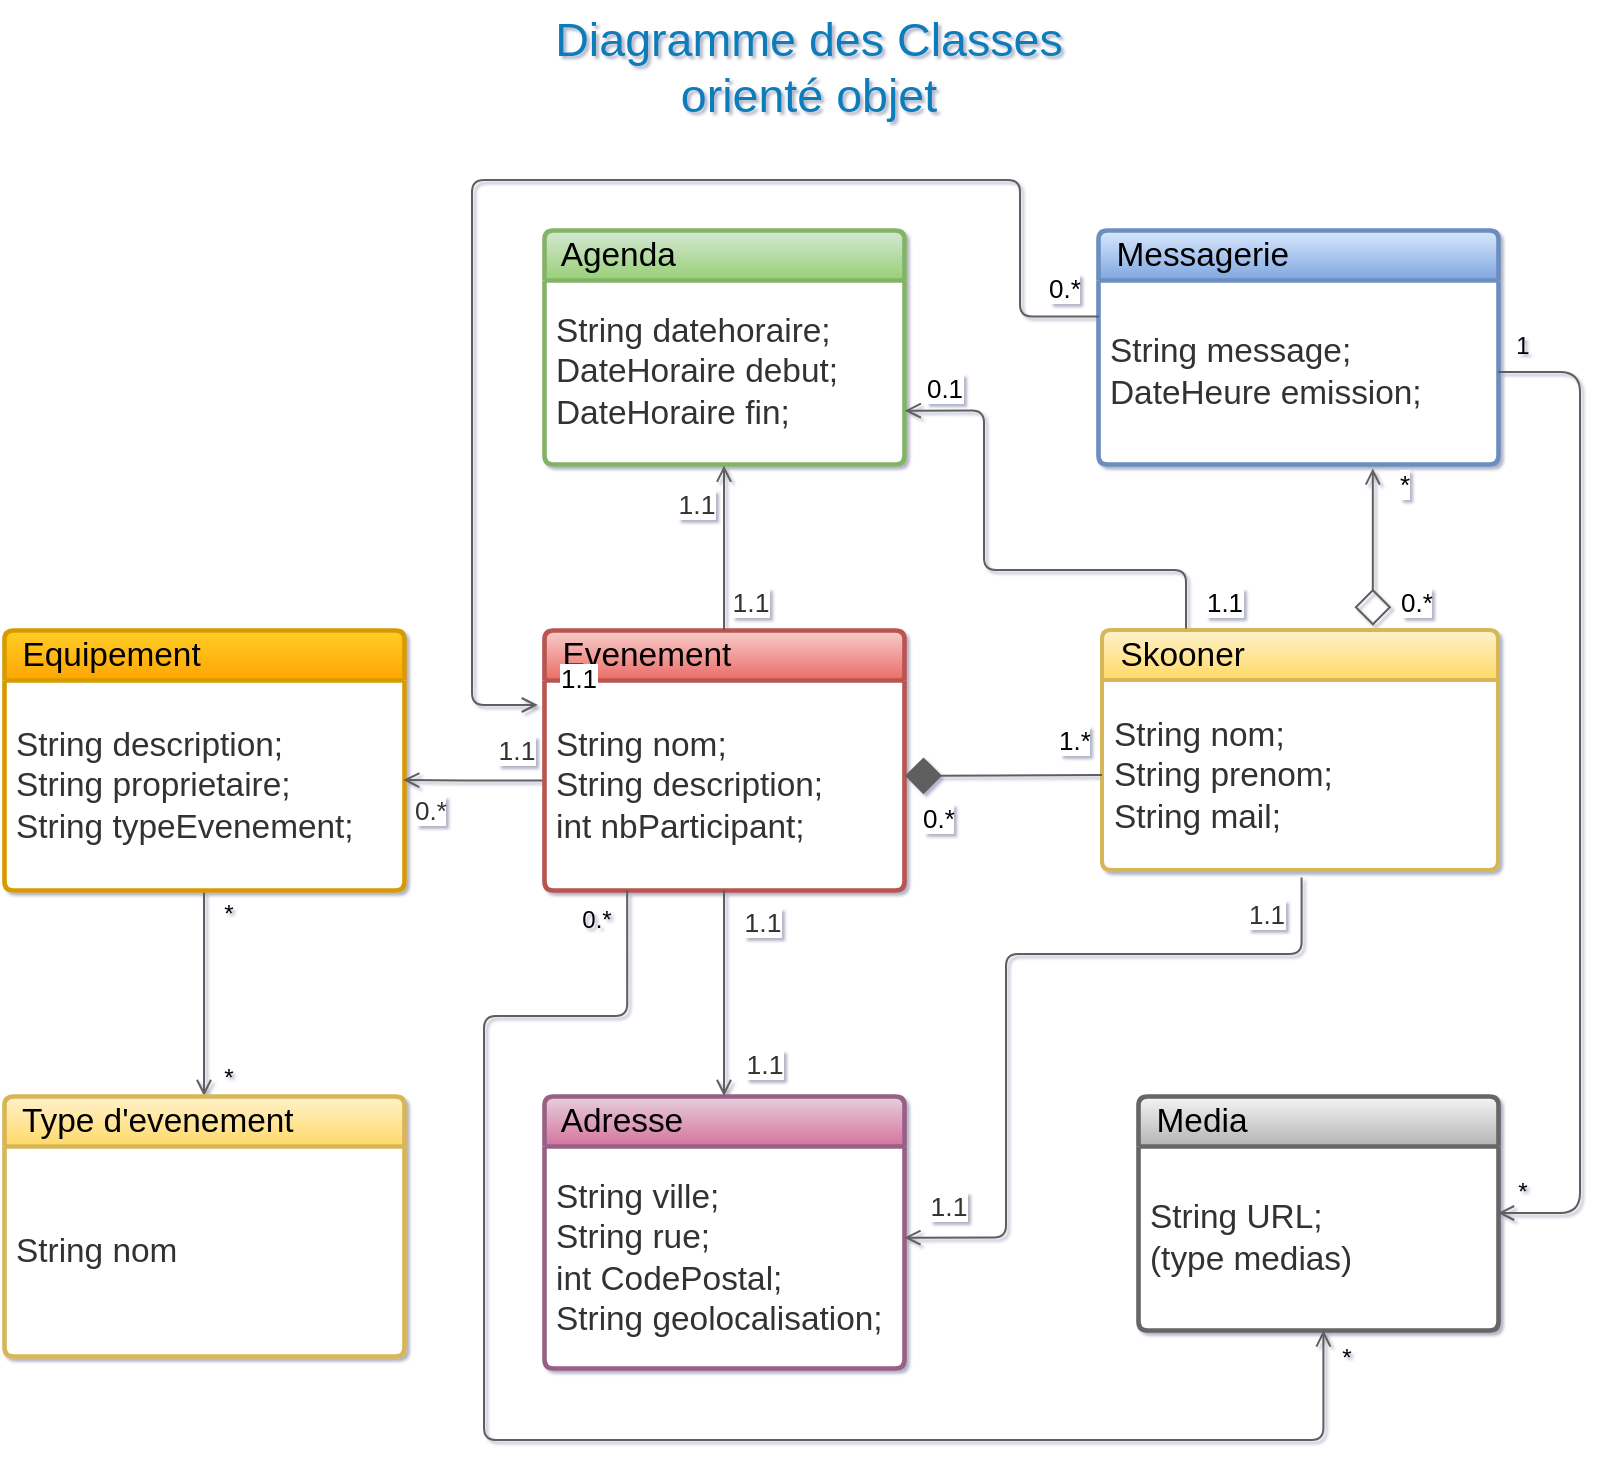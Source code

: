 <mxfile version="14.4.3" type="device"><diagram id="rc97egV6hcPlBevz9Cr1" name="Page-1"><mxGraphModel dx="928" dy="688" grid="0" gridSize="10" guides="1" tooltips="1" connect="1" arrows="1" fold="1" page="1" pageScale="1" pageWidth="827" pageHeight="1169" background="none" math="0" shadow="1"><root><mxCell id="0"/><mxCell id="1" parent="0"/><UserObject label="Diagramme des Classes orienté objet" lucidchartObjectId="-dKOAJpcfTfv" id="toeiE_uhLp_aC4BA7P6A-5"><mxCell style="html=1;overflow=block;blockSpacing=1;whiteSpace=wrap;;whiteSpace=wrap;fontSize=23.3;fontColor=#0c7cba;spacing=3.8;strokeOpacity=0;fillOpacity=0;absoluteArcSize=1;arcSize=9;fillColor=#ffffff;strokeWidth=2.3;rounded=1;" parent="1" vertex="1"><mxGeometry x="280" y="40" width="285" height="63" as="geometry"/></mxCell></UserObject><mxCell id="hVFCXoC6L-ZDGXgClHRy-4" style="edgeStyle=orthogonalEdgeStyle;rounded=0;orthogonalLoop=1;jettySize=auto;html=1;entryX=0.5;entryY=0;entryDx=0;entryDy=0;strokeColor=#5E5E5E;endArrow=open;endFill=0;" parent="1" source="20d9BnVEwmxUO3TLrwv3-48" target="hVFCXoC6L-ZDGXgClHRy-1" edge="1"><mxGeometry relative="1" as="geometry"/></mxCell><mxCell id="20d9BnVEwmxUO3TLrwv3-48" value="&amp;nbsp; Equipement" style="html=1;overflow=block;blockSpacing=1;whiteSpace=wrap;swimlane;childLayout=stackLayout;horizontal=1;horizontalStack=0;resizeParent=1;resizeParentMax=0;resizeLast=0;collapsible=0;fontStyle=0;marginBottom=0;swimlaneFillColor=#ffffff;startSize=25;whiteSpace=wrap;fontSize=16.7;whiteSpace=wrap;align=left;spacing=0;strokeColor=#d79b00;strokeOpacity=100;absoluteArcSize=1;arcSize=9;strokeWidth=2.3;rounded=1;gradientColor=#ffa500;fillColor=#ffcd28;" parent="1" vertex="1"><mxGeometry x="20" y="353" width="200" height="130" as="geometry"/></mxCell><mxCell id="20d9BnVEwmxUO3TLrwv3-49" value="String description;&lt;br&gt;String proprietaire; &lt;br&gt;String typeEvenement;" style="part=1;html=1;whiteSpace=wrap;resizeHeight=0;strokeColor=none;fillColor=none;align=left;verticalAlign=middle;spacingLeft=4;spacingRight=4;overflow=hidden;rotatable=0;points=[[0,0.5],[1,0.5]];portConstraint=eastwest;swimlaneFillColor=#ffffff;strokeOpacity=100;fontSize=16.7;fontColor=#333333;rounded=1;" parent="20d9BnVEwmxUO3TLrwv3-48" vertex="1"><mxGeometry y="25" width="200" height="105" as="geometry"/></mxCell><mxCell id="20d9BnVEwmxUO3TLrwv3-50" value="&amp;nbsp; Evenement" style="html=1;overflow=block;blockSpacing=1;whiteSpace=wrap;swimlane;childLayout=stackLayout;horizontal=1;horizontalStack=0;resizeParent=1;resizeParentMax=0;resizeLast=0;collapsible=0;fontStyle=0;marginBottom=0;swimlaneFillColor=#ffffff;startSize=25;whiteSpace=wrap;fontSize=16.7;whiteSpace=wrap;align=left;spacing=0;strokeColor=#b85450;strokeOpacity=100;absoluteArcSize=1;arcSize=9;strokeWidth=2.3;rounded=1;gradientColor=#ea6b66;fillColor=#f8cecc;" parent="1" vertex="1"><mxGeometry x="290" y="353" width="180" height="130" as="geometry"/></mxCell><mxCell id="20d9BnVEwmxUO3TLrwv3-51" value="String nom;&lt;br&gt;String description;&lt;br&gt;int nbParticipant;" style="part=1;html=1;whiteSpace=wrap;resizeHeight=0;strokeColor=none;fillColor=none;align=left;verticalAlign=middle;spacingLeft=4;spacingRight=4;overflow=hidden;rotatable=0;points=[[0,0.5],[1,0.5]];portConstraint=eastwest;swimlaneFillColor=#ffffff;strokeOpacity=100;fontSize=16.7;fontColor=#333333;rounded=1;" parent="20d9BnVEwmxUO3TLrwv3-50" vertex="1"><mxGeometry y="25" width="180" height="105" as="geometry"/></mxCell><mxCell id="20d9BnVEwmxUO3TLrwv3-52" value="&amp;nbsp; Messagerie" style="html=1;overflow=block;blockSpacing=1;whiteSpace=wrap;swimlane;childLayout=stackLayout;horizontal=1;horizontalStack=0;resizeParent=1;resizeParentMax=0;resizeLast=0;collapsible=0;fontStyle=0;marginBottom=0;swimlaneFillColor=#ffffff;startSize=25;whiteSpace=wrap;fontSize=16.7;whiteSpace=wrap;align=left;spacing=0;strokeColor=#6c8ebf;strokeOpacity=100;absoluteArcSize=1;arcSize=9;strokeWidth=2.3;rounded=1;gradientColor=#7ea6e0;fillColor=#dae8fc;" parent="1" vertex="1"><mxGeometry x="567" y="153" width="200" height="117" as="geometry"/></mxCell><mxCell id="20d9BnVEwmxUO3TLrwv3-53" value="String message;&lt;br&gt;DateHeure emission;" style="part=1;html=1;whiteSpace=wrap;resizeHeight=0;strokeColor=none;fillColor=none;align=left;verticalAlign=middle;spacingLeft=4;spacingRight=4;overflow=hidden;rotatable=0;points=[[0,0.5],[1,0.5]];portConstraint=eastwest;swimlaneFillColor=#ffffff;strokeOpacity=100;fontSize=16.7;fontColor=#333333;rounded=1;" parent="20d9BnVEwmxUO3TLrwv3-52" vertex="1"><mxGeometry y="25" width="200" height="92" as="geometry"/></mxCell><mxCell id="20d9BnVEwmxUO3TLrwv3-54" value="&amp;nbsp; Skooner" style="html=1;overflow=block;blockSpacing=1;whiteSpace=wrap;swimlane;childLayout=stackLayout;horizontal=1;horizontalStack=0;resizeParent=1;resizeParentMax=0;resizeLast=0;collapsible=0;fontStyle=0;marginBottom=0;swimlaneFillColor=#ffffff;startSize=25;whiteSpace=wrap;fontSize=16.7;whiteSpace=wrap;align=left;spacing=0;strokeColor=#d6b656;strokeOpacity=100;absoluteArcSize=1;arcSize=9;strokeWidth=2;rounded=1;gradientColor=#ffd966;fillColor=#fff2cc;" parent="1" vertex="1"><mxGeometry x="569" y="353" width="198" height="120" as="geometry"/></mxCell><mxCell id="20d9BnVEwmxUO3TLrwv3-55" value="String nom;&lt;br&gt;String prenom;&amp;nbsp;&lt;br&gt;String mail;                                                            " style="part=1;html=1;whiteSpace=wrap;resizeHeight=0;strokeColor=none;fillColor=none;align=left;verticalAlign=middle;spacingLeft=4;spacingRight=4;overflow=hidden;rotatable=0;points=[[0,0.5],[1,0.5]];portConstraint=eastwest;swimlaneFillColor=#ffffff;strokeOpacity=100;fontSize=16.7;fontColor=#333333;rounded=1;" parent="20d9BnVEwmxUO3TLrwv3-54" vertex="1"><mxGeometry y="25" width="198" height="95" as="geometry"/></mxCell><UserObject label="" lucidchartObjectId="CJcR396cVBpj" id="20d9BnVEwmxUO3TLrwv3-56"><mxCell style="html=1;jettySize=18;whiteSpace=wrap;fontSize=13;strokeColor=#5E5E5E;strokeWidth=1;arcSize=12;edgeStyle=orthogonalEdgeStyle;startArrow=diamond;;endArrow=none;endFill=0;endSize=6;;entryX=0;entryY=0.5;entryDx=0;entryDy=0;exitX=1.003;exitY=0.456;exitDx=0;exitDy=0;exitPerimeter=0;startFill=1;startSize=16;" parent="1" source="20d9BnVEwmxUO3TLrwv3-51" target="20d9BnVEwmxUO3TLrwv3-55" edge="1"><mxGeometry width="100" height="100" relative="1" as="geometry"><Array as="points"><mxPoint x="479" y="426"/></Array><mxPoint x="479" y="426" as="sourcePoint"/></mxGeometry></mxCell></UserObject><mxCell id="20d9BnVEwmxUO3TLrwv3-57" value="0.*" style="text;html=1;resizable=0;labelBackgroundColor=#ffffff;align=center;verticalAlign=middle;;fontSize=13;rounded=1;" parent="20d9BnVEwmxUO3TLrwv3-56" vertex="1"><mxGeometry x="-1" relative="1" as="geometry"><mxPoint x="16.46" y="21.12" as="offset"/></mxGeometry></mxCell><mxCell id="20d9BnVEwmxUO3TLrwv3-58" value="1.*" style="text;html=1;resizable=0;labelBackgroundColor=#ffffff;align=center;verticalAlign=middle;;fontSize=13;rounded=1;" parent="20d9BnVEwmxUO3TLrwv3-56" vertex="1"><mxGeometry x="1" relative="1" as="geometry"><mxPoint x="-14.7" y="-18.14" as="offset"/></mxGeometry></mxCell><UserObject label="" lucidchartObjectId="vPcRhc36gPN." id="20d9BnVEwmxUO3TLrwv3-59"><mxCell style="html=1;jettySize=18;whiteSpace=wrap;fontSize=13;strokeColor=#5E5E5E;strokeWidth=1;arcSize=12;edgeStyle=orthogonalEdgeStyle;startArrow=none;;endArrow=open;;entryX=-0.017;entryY=0.119;entryDx=0;entryDy=0;entryPerimeter=0;exitX=0.002;exitY=0.199;exitDx=0;exitDy=0;exitPerimeter=0;" parent="1" source="20d9BnVEwmxUO3TLrwv3-53" target="20d9BnVEwmxUO3TLrwv3-51" edge="1"><mxGeometry width="100" height="100" relative="1" as="geometry"><Array as="points"><mxPoint x="528" y="196"/><mxPoint x="528" y="128"/><mxPoint x="254" y="128"/><mxPoint x="254" y="391"/></Array><mxPoint x="725" y="313" as="targetPoint"/><mxPoint x="570" y="283" as="sourcePoint"/></mxGeometry></mxCell></UserObject><mxCell id="20d9BnVEwmxUO3TLrwv3-60" value="0.*" style="text;html=1;resizable=0;labelBackgroundColor=#ffffff;align=center;verticalAlign=middle;;fontSize=13;rounded=1;" parent="20d9BnVEwmxUO3TLrwv3-59" vertex="1"><mxGeometry x="-1" relative="1" as="geometry"><mxPoint x="-17.4" y="-14.31" as="offset"/></mxGeometry></mxCell><mxCell id="20d9BnVEwmxUO3TLrwv3-61" value="1.1" style="text;html=1;resizable=0;labelBackgroundColor=#ffffff;align=center;verticalAlign=middle;;fontSize=13;rounded=1;" parent="20d9BnVEwmxUO3TLrwv3-59" vertex="1"><mxGeometry x="1" relative="1" as="geometry"><mxPoint x="19.53" y="-13.68" as="offset"/></mxGeometry></mxCell><UserObject label="" lucidchartObjectId="Q4cRbKlOKZ3L" id="20d9BnVEwmxUO3TLrwv3-62"><mxCell style="html=1;jettySize=18;whiteSpace=wrap;fontSize=13;strokeColor=#5E5E5E;strokeWidth=1;arcSize=12;edgeStyle=orthogonalEdgeStyle;startArrow=none;;endArrow=open;;entryX=0.998;entryY=0.476;entryDx=0;entryDy=0;entryPerimeter=0;exitX=-0.004;exitY=0.479;exitDx=0;exitDy=0;exitPerimeter=0;" parent="1" source="20d9BnVEwmxUO3TLrwv3-51" target="20d9BnVEwmxUO3TLrwv3-49" edge="1"><mxGeometry width="100" height="100" relative="1" as="geometry"><Array as="points"/><mxPoint x="289" y="443" as="sourcePoint"/><mxPoint x="398" y="442" as="targetPoint"/></mxGeometry></mxCell></UserObject><mxCell id="20d9BnVEwmxUO3TLrwv3-63" value="&lt;span style=&quot;font-weight: normal&quot;&gt;1.1&lt;/span&gt;" style="text;html=1;resizable=0;labelBackgroundColor=#ffffff;align=center;verticalAlign=middle;fontStyle=1;fontColor=#333333;;fontSize=13.3;rounded=1;" parent="20d9BnVEwmxUO3TLrwv3-62" vertex="1"><mxGeometry x="-0.866" relative="1" as="geometry"><mxPoint x="-9.28" y="-15.3" as="offset"/></mxGeometry></mxCell><mxCell id="20d9BnVEwmxUO3TLrwv3-64" value="0.*" style="text;html=1;resizable=0;labelBackgroundColor=#ffffff;align=center;verticalAlign=middle;fontStyle=0;fontColor=#333333;;fontSize=13;rounded=1;" parent="20d9BnVEwmxUO3TLrwv3-62" vertex="1"><mxGeometry x="0.977" relative="1" as="geometry"><mxPoint x="12.57" y="15.02" as="offset"/></mxGeometry></mxCell><mxCell id="20d9BnVEwmxUO3TLrwv3-67" value="&amp;nbsp; Adresse   " style="html=1;overflow=block;blockSpacing=1;whiteSpace=wrap;swimlane;childLayout=stackLayout;horizontal=1;horizontalStack=0;resizeParent=1;resizeParentMax=0;resizeLast=0;collapsible=0;fontStyle=0;marginBottom=0;swimlaneFillColor=#ffffff;startSize=25;whiteSpace=wrap;fontSize=16.7;whiteSpace=wrap;align=left;spacing=0;strokeColor=#996185;strokeOpacity=100;absoluteArcSize=1;arcSize=9;strokeWidth=2.3;rounded=1;gradientColor=#d5739d;fillColor=#e6d0de;" parent="1" vertex="1"><mxGeometry x="290" y="586" width="180" height="136" as="geometry"/></mxCell><mxCell id="20d9BnVEwmxUO3TLrwv3-68" value="String ville;&lt;br&gt;String rue;&lt;br&gt;int CodePostal;&lt;br&gt;String geolocalisation;" style="part=1;html=1;whiteSpace=wrap;resizeHeight=0;strokeColor=none;fillColor=none;align=left;verticalAlign=middle;spacingLeft=4;spacingRight=4;overflow=hidden;rotatable=0;points=[[0,0.5],[1,0.5]];portConstraint=eastwest;swimlaneFillColor=#ffffff;strokeOpacity=100;fontSize=16.7;fontColor=#333333;rounded=1;" parent="20d9BnVEwmxUO3TLrwv3-67" vertex="1"><mxGeometry y="25" width="180" height="111" as="geometry"/></mxCell><UserObject label="" lucidchartObjectId="Al.dB8tHbfue" id="20d9BnVEwmxUO3TLrwv3-69"><mxCell style="html=1;jettySize=18;whiteSpace=wrap;fontSize=13;strokeColor=#5E5E5E;strokeWidth=1;arcSize=12;edgeStyle=orthogonalEdgeStyle;startArrow=none;;endArrow=open;;exitX=0.504;exitY=1.039;exitPerimeter=0;entryX=1.001;entryY=0.413;entryDx=0;entryDy=0;entryPerimeter=0;exitDx=0;exitDy=0;endFill=0;" parent="1" source="20d9BnVEwmxUO3TLrwv3-55" target="20d9BnVEwmxUO3TLrwv3-68" edge="1"><mxGeometry width="100" height="100" relative="1" as="geometry"><Array as="points"><mxPoint x="669" y="515"/><mxPoint x="521" y="515"/><mxPoint x="521" y="657"/></Array><mxPoint x="503" y="806" as="targetPoint"/></mxGeometry></mxCell></UserObject><mxCell id="20d9BnVEwmxUO3TLrwv3-70" value="1.1" style="text;html=1;resizable=0;labelBackgroundColor=#ffffff;align=center;verticalAlign=middle;fontStyle=0;fontColor=#333333;;fontSize=13;rounded=1;" parent="20d9BnVEwmxUO3TLrwv3-69" vertex="1"><mxGeometry x="-1" relative="1" as="geometry"><mxPoint x="-18.06" y="17.76" as="offset"/></mxGeometry></mxCell><mxCell id="20d9BnVEwmxUO3TLrwv3-71" value="1.1" style="text;html=1;resizable=0;labelBackgroundColor=#ffffff;align=center;verticalAlign=middle;fontStyle=0;fontColor=#333333;;fontSize=13.3;rounded=1;" parent="20d9BnVEwmxUO3TLrwv3-69" vertex="1"><mxGeometry x="0.937" relative="1" as="geometry"><mxPoint x="9.52" y="-16.0" as="offset"/></mxGeometry></mxCell><UserObject label="" lucidchartObjectId="2O.du3Ww6e8C" id="20d9BnVEwmxUO3TLrwv3-72"><mxCell style="html=1;jettySize=18;whiteSpace=wrap;fontSize=13;strokeColor=#5E5E5E;strokeWidth=1;arcSize=12;edgeStyle=orthogonalEdgeStyle;startArrow=open;;endArrow=none;endFill=0;endSize=16;;exitX=0.5;exitY=0;exitDx=0;exitDy=0;startFill=0;" parent="1" source="20d9BnVEwmxUO3TLrwv3-67" edge="1"><mxGeometry width="100" height="100" relative="1" as="geometry"><Array as="points"><mxPoint x="380" y="523"/><mxPoint x="380" y="523"/></Array><mxPoint x="380" y="483" as="targetPoint"/><mxPoint x="369" y="573" as="sourcePoint"/></mxGeometry></mxCell></UserObject><UserObject label="" lucidchartObjectId="Ni~dp1cWjwIY" id="20d9BnVEwmxUO3TLrwv3-73"><mxCell style="html=1;jettySize=18;whiteSpace=wrap;fontSize=13;strokeColor=#5E5E5E;strokeWidth=0.8;arcSize=12;edgeStyle=orthogonalEdgeStyle;startArrow=none;;endArrow=diamond;endFill=0;endSize=16;;" parent="1" edge="1"><mxGeometry width="100" height="100" relative="1" as="geometry"><Array as="points"/><mxPoint x="79" y="628" as="targetPoint"/><mxPoint x="79" y="608" as="sourcePoint"/></mxGeometry></mxCell></UserObject><mxCell id="20d9BnVEwmxUO3TLrwv3-74" value="&amp;nbsp; Agenda" style="html=1;overflow=block;blockSpacing=1;whiteSpace=wrap;swimlane;childLayout=stackLayout;horizontal=1;horizontalStack=0;resizeParent=1;resizeParentMax=0;resizeLast=0;collapsible=0;fontStyle=0;marginBottom=0;swimlaneFillColor=#ffffff;startSize=25;whiteSpace=wrap;fontSize=16.7;whiteSpace=wrap;align=left;spacing=0;strokeColor=#82b366;strokeOpacity=100;absoluteArcSize=1;arcSize=9;strokeWidth=2.3;rounded=1;gradientColor=#97d077;fillColor=#d5e8d4;" parent="1" vertex="1"><mxGeometry x="290" y="153" width="180" height="117" as="geometry"/></mxCell><mxCell id="20d9BnVEwmxUO3TLrwv3-75" value="String datehoraire;&lt;br&gt;DateHoraire debut;&lt;br&gt;DateHoraire fin;" style="part=1;html=1;whiteSpace=wrap;resizeHeight=0;strokeColor=none;fillColor=none;align=left;verticalAlign=middle;spacingLeft=4;spacingRight=4;overflow=hidden;rotatable=0;points=[[0,0.5],[1,0.5]];portConstraint=eastwest;swimlaneFillColor=#ffffff;strokeOpacity=100;fontSize=16.7;fontColor=#333333;rounded=1;" parent="20d9BnVEwmxUO3TLrwv3-74" vertex="1"><mxGeometry y="25" width="180" height="92" as="geometry"/></mxCell><UserObject label="" lucidchartObjectId="Q4cRbKlOKZ3L" id="20d9BnVEwmxUO3TLrwv3-76"><mxCell style="html=1;jettySize=18;whiteSpace=wrap;fontSize=13;strokeColor=#5E5E5E;strokeWidth=1;arcSize=12;edgeStyle=orthogonalEdgeStyle;startArrow=open;;endArrow=none;;exitX=0.5;exitY=1.009;exitDx=0;exitDy=0;exitPerimeter=0;endFill=0;startFill=0;" parent="1" source="20d9BnVEwmxUO3TLrwv3-75" target="20d9BnVEwmxUO3TLrwv3-50" edge="1"><mxGeometry width="100" height="100" relative="1" as="geometry"><Array as="points"/><mxPoint x="299" y="453" as="sourcePoint"/><mxPoint x="248.6" y="452.53" as="targetPoint"/></mxGeometry></mxCell></UserObject><mxCell id="20d9BnVEwmxUO3TLrwv3-77" value="&lt;span style=&quot;font-weight: normal&quot;&gt;1.1&lt;/span&gt;" style="text;html=1;resizable=0;labelBackgroundColor=#ffffff;align=center;verticalAlign=middle;fontStyle=1;fontColor=#333333;;fontSize=13.3;rounded=1;" parent="20d9BnVEwmxUO3TLrwv3-76" vertex="1"><mxGeometry x="-0.866" relative="1" as="geometry"><mxPoint x="-14.5" y="13.68" as="offset"/></mxGeometry></mxCell><UserObject label="" lucidchartObjectId="y7cRKakVIyT5" id="20d9BnVEwmxUO3TLrwv3-78"><mxCell style="html=1;jettySize=18;whiteSpace=wrap;fontSize=13;strokeColor=#5E5E5E;strokeWidth=1;arcSize=12;edgeStyle=orthogonalEdgeStyle;startArrow=open;;endArrow=none;;exitX=1.002;exitY=0.71;entryX=0.21;entryY=-0.007;entryDx=0;entryDy=0;exitDx=0;exitDy=0;exitPerimeter=0;startFill=0;endFill=0;entryPerimeter=0;" parent="1" source="20d9BnVEwmxUO3TLrwv3-75" target="20d9BnVEwmxUO3TLrwv3-54" edge="1"><mxGeometry width="100" height="100" relative="1" as="geometry"><Array as="points"><mxPoint x="510" y="243"/><mxPoint x="510" y="323"/><mxPoint x="611" y="323"/><mxPoint x="611" y="352"/></Array><mxPoint x="147.8" y="774.75" as="targetPoint"/><mxPoint x="639" y="771.375" as="sourcePoint"/></mxGeometry></mxCell></UserObject><mxCell id="DVHtgp0LkHlO_fESDboj-1" value="0.1" style="text;html=1;resizable=0;labelBackgroundColor=#ffffff;align=center;verticalAlign=middle;;fontSize=13;rounded=1;" parent="1" vertex="1"><mxGeometry x="500.33" y="192.996" as="geometry"><mxPoint x="-11" y="39" as="offset"/></mxGeometry></mxCell><mxCell id="DVHtgp0LkHlO_fESDboj-2" value="1.1" style="text;html=1;resizable=0;labelBackgroundColor=#ffffff;align=center;verticalAlign=middle;;fontSize=13;rounded=1;" parent="1" vertex="1"><mxGeometry x="630.0" y="338.996" as="geometry"/></mxCell><mxCell id="DVHtgp0LkHlO_fESDboj-5" value="1.1" style="text;html=1;resizable=0;labelBackgroundColor=#ffffff;align=center;verticalAlign=middle;fontStyle=0;fontColor=#333333;;fontSize=13.3;rounded=1;" parent="1" vertex="1"><mxGeometry x="399.999" y="570.002" as="geometry"/></mxCell><mxCell id="DVHtgp0LkHlO_fESDboj-6" value="1.1" style="text;html=1;resizable=0;labelBackgroundColor=#ffffff;align=center;verticalAlign=middle;fontStyle=0;fontColor=#333333;;fontSize=13.3;rounded=1;" parent="1" vertex="1"><mxGeometry x="398.999" y="499.002" as="geometry"/></mxCell><mxCell id="DVHtgp0LkHlO_fESDboj-7" value="&lt;span style=&quot;font-weight: normal&quot;&gt;1.1&lt;/span&gt;" style="text;html=1;resizable=0;labelBackgroundColor=#ffffff;align=center;verticalAlign=middle;fontStyle=1;fontColor=#333333;;fontSize=13.3;rounded=1;" parent="1" vertex="1"><mxGeometry x="392.5" y="338.998" as="geometry"/></mxCell><mxCell id="DVHtgp0LkHlO_fESDboj-10" value="" style="endArrow=open;html=1;entryX=0.687;entryY=1.024;entryDx=0;entryDy=0;entryPerimeter=0;exitX=0.684;exitY=-0.018;exitDx=0;exitDy=0;exitPerimeter=0;endFill=0;startArrow=diamond;startFill=0;endSize=6;startSize=16;strokeColor=#5E5E5E;" parent="1" source="20d9BnVEwmxUO3TLrwv3-54" target="20d9BnVEwmxUO3TLrwv3-53" edge="1"><mxGeometry width="50" height="50" relative="1" as="geometry"><mxPoint x="390" y="413" as="sourcePoint"/><mxPoint x="440" y="363" as="targetPoint"/></mxGeometry></mxCell><mxCell id="DVHtgp0LkHlO_fESDboj-11" value="*" style="edgeLabel;html=1;align=center;verticalAlign=middle;resizable=0;points=[];fontSize=13;rounded=1;" parent="DVHtgp0LkHlO_fESDboj-10" vertex="1" connectable="0"><mxGeometry x="0.808" y="-3" relative="1" as="geometry"><mxPoint x="12.6" as="offset"/></mxGeometry></mxCell><mxCell id="DVHtgp0LkHlO_fESDboj-12" value="0.*" style="edgeLabel;html=1;align=center;verticalAlign=middle;resizable=0;points=[];fontSize=13;rounded=1;" parent="DVHtgp0LkHlO_fESDboj-10" vertex="1" connectable="0"><mxGeometry x="-0.683" y="-3" relative="1" as="geometry"><mxPoint x="18.57" as="offset"/></mxGeometry></mxCell><mxCell id="hVFCXoC6L-ZDGXgClHRy-1" value="&amp;nbsp; Type d'evenement" style="html=1;overflow=block;blockSpacing=1;whiteSpace=wrap;swimlane;childLayout=stackLayout;horizontal=1;horizontalStack=0;resizeParent=1;resizeParentMax=0;resizeLast=0;collapsible=0;fontStyle=0;marginBottom=0;swimlaneFillColor=#ffffff;startSize=25;whiteSpace=wrap;fontSize=16.7;whiteSpace=wrap;align=left;spacing=0;strokeOpacity=100;absoluteArcSize=1;arcSize=9;strokeWidth=2.3;rounded=1;gradientColor=#ffd966;fillColor=#fff2cc;strokeColor=#d6b656;" parent="1" vertex="1"><mxGeometry x="20" y="586" width="200" height="130" as="geometry"/></mxCell><mxCell id="hVFCXoC6L-ZDGXgClHRy-2" value="String nom" style="part=1;html=1;whiteSpace=wrap;resizeHeight=0;strokeColor=none;fillColor=none;align=left;verticalAlign=middle;spacingLeft=4;spacingRight=4;overflow=hidden;rotatable=0;points=[[0,0.5],[1,0.5]];portConstraint=eastwest;swimlaneFillColor=#ffffff;strokeOpacity=100;fontSize=16.7;fontColor=#333333;rounded=1;" parent="hVFCXoC6L-ZDGXgClHRy-1" vertex="1"><mxGeometry y="25" width="200" height="105" as="geometry"/></mxCell><mxCell id="hVFCXoC6L-ZDGXgClHRy-5" value="*" style="text;html=1;align=center;verticalAlign=middle;resizable=0;points=[];autosize=1;" parent="1" vertex="1"><mxGeometry x="124" y="568" width="15" height="18" as="geometry"/></mxCell><mxCell id="hVFCXoC6L-ZDGXgClHRy-6" value="*" style="text;html=1;align=center;verticalAlign=middle;resizable=0;points=[];autosize=1;" parent="1" vertex="1"><mxGeometry x="124" y="486" width="15" height="18" as="geometry"/></mxCell><mxCell id="hVFCXoC6L-ZDGXgClHRy-8" value="&amp;nbsp; Media" style="html=1;overflow=block;blockSpacing=1;whiteSpace=wrap;swimlane;childLayout=stackLayout;horizontal=1;horizontalStack=0;resizeParent=1;resizeParentMax=0;resizeLast=0;collapsible=0;fontStyle=0;marginBottom=0;swimlaneFillColor=#ffffff;startSize=25;whiteSpace=wrap;fontSize=16.7;whiteSpace=wrap;align=left;spacing=0;strokeColor=#666666;strokeOpacity=100;absoluteArcSize=1;arcSize=9;strokeWidth=2.3;rounded=1;gradientColor=#b3b3b3;fillColor=#f5f5f5;" parent="1" vertex="1"><mxGeometry x="587" y="586" width="180" height="117" as="geometry"/></mxCell><mxCell id="hVFCXoC6L-ZDGXgClHRy-9" value="String URL;&lt;br&gt;(type medias)" style="part=1;html=1;whiteSpace=wrap;resizeHeight=0;strokeColor=none;fillColor=none;align=left;verticalAlign=middle;spacingLeft=4;spacingRight=4;overflow=hidden;rotatable=0;points=[[0,0.5],[1,0.5]];portConstraint=eastwest;swimlaneFillColor=#ffffff;strokeOpacity=100;fontSize=16.7;fontColor=#333333;rounded=1;" parent="hVFCXoC6L-ZDGXgClHRy-8" vertex="1"><mxGeometry y="25" width="180" height="92" as="geometry"/></mxCell><mxCell id="hVFCXoC6L-ZDGXgClHRy-11" value="*" style="text;html=1;align=center;verticalAlign=middle;resizable=0;points=[];autosize=1;" parent="1" vertex="1"><mxGeometry x="771" y="625" width="15" height="18" as="geometry"/></mxCell><mxCell id="hVFCXoC6L-ZDGXgClHRy-12" value="0.*" style="text;html=1;align=center;verticalAlign=middle;resizable=0;points=[];autosize=1;" parent="1" vertex="1"><mxGeometry x="303" y="489" width="25" height="18" as="geometry"/></mxCell><mxCell id="hVFCXoC6L-ZDGXgClHRy-14" value="*" style="text;html=1;align=center;verticalAlign=middle;resizable=0;points=[];autosize=1;" parent="1" vertex="1"><mxGeometry x="683" y="708" width="15" height="18" as="geometry"/></mxCell><mxCell id="hVFCXoC6L-ZDGXgClHRy-15" value="1" style="text;html=1;align=center;verticalAlign=middle;resizable=0;points=[];autosize=1;" parent="1" vertex="1"><mxGeometry x="770" y="202" width="17" height="18" as="geometry"/></mxCell><mxCell id="hVFCXoC6L-ZDGXgClHRy-17" style="edgeStyle=orthogonalEdgeStyle;rounded=1;orthogonalLoop=1;jettySize=auto;html=1;endArrow=open;endFill=0;strokeColor=#5E5E5E;" parent="1" source="20d9BnVEwmxUO3TLrwv3-53" target="hVFCXoC6L-ZDGXgClHRy-8" edge="1"><mxGeometry relative="1" as="geometry"><Array as="points"><mxPoint x="808" y="224"/><mxPoint x="808" y="644.5"/></Array></mxGeometry></mxCell><UserObject label="" lucidchartObjectId="y7cRKakVIyT5" id="C6hxZiGw8Iod7nYNm-rN-1"><mxCell style="html=1;jettySize=18;whiteSpace=wrap;fontSize=13;strokeColor=#5E5E5E;strokeWidth=1;arcSize=12;edgeStyle=orthogonalEdgeStyle;startArrow=open;;endArrow=none;;exitX=0.515;exitY=1.002;exitDx=0;exitDy=0;exitPerimeter=0;startFill=0;endFill=0;entryX=0.231;entryY=1;entryDx=0;entryDy=0;entryPerimeter=0;" parent="1" source="hVFCXoC6L-ZDGXgClHRy-9" target="20d9BnVEwmxUO3TLrwv3-51" edge="1"><mxGeometry width="100" height="100" relative="1" as="geometry"><Array as="points"><mxPoint x="680" y="758"/><mxPoint x="260" y="758"/><mxPoint x="260" y="546"/><mxPoint x="332" y="546"/></Array><mxPoint x="550" y="534" as="targetPoint"/><mxPoint x="953.0" y="598.03" as="sourcePoint"/></mxGeometry></mxCell></UserObject></root></mxGraphModel></diagram></mxfile>